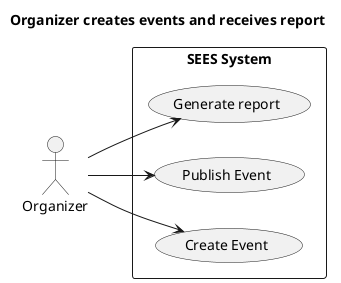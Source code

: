
@startuml

title Organizer creates events and receives report
left to right direction

actor Organizer
rectangle "SEES System" {
    usecase "Generate report" as report
    usecase "Publish Event" as publish
    usecase "Create Event" as create
}

Organizer --> create
Organizer --> publish
Organizer--> report

@enduml

@enduml
